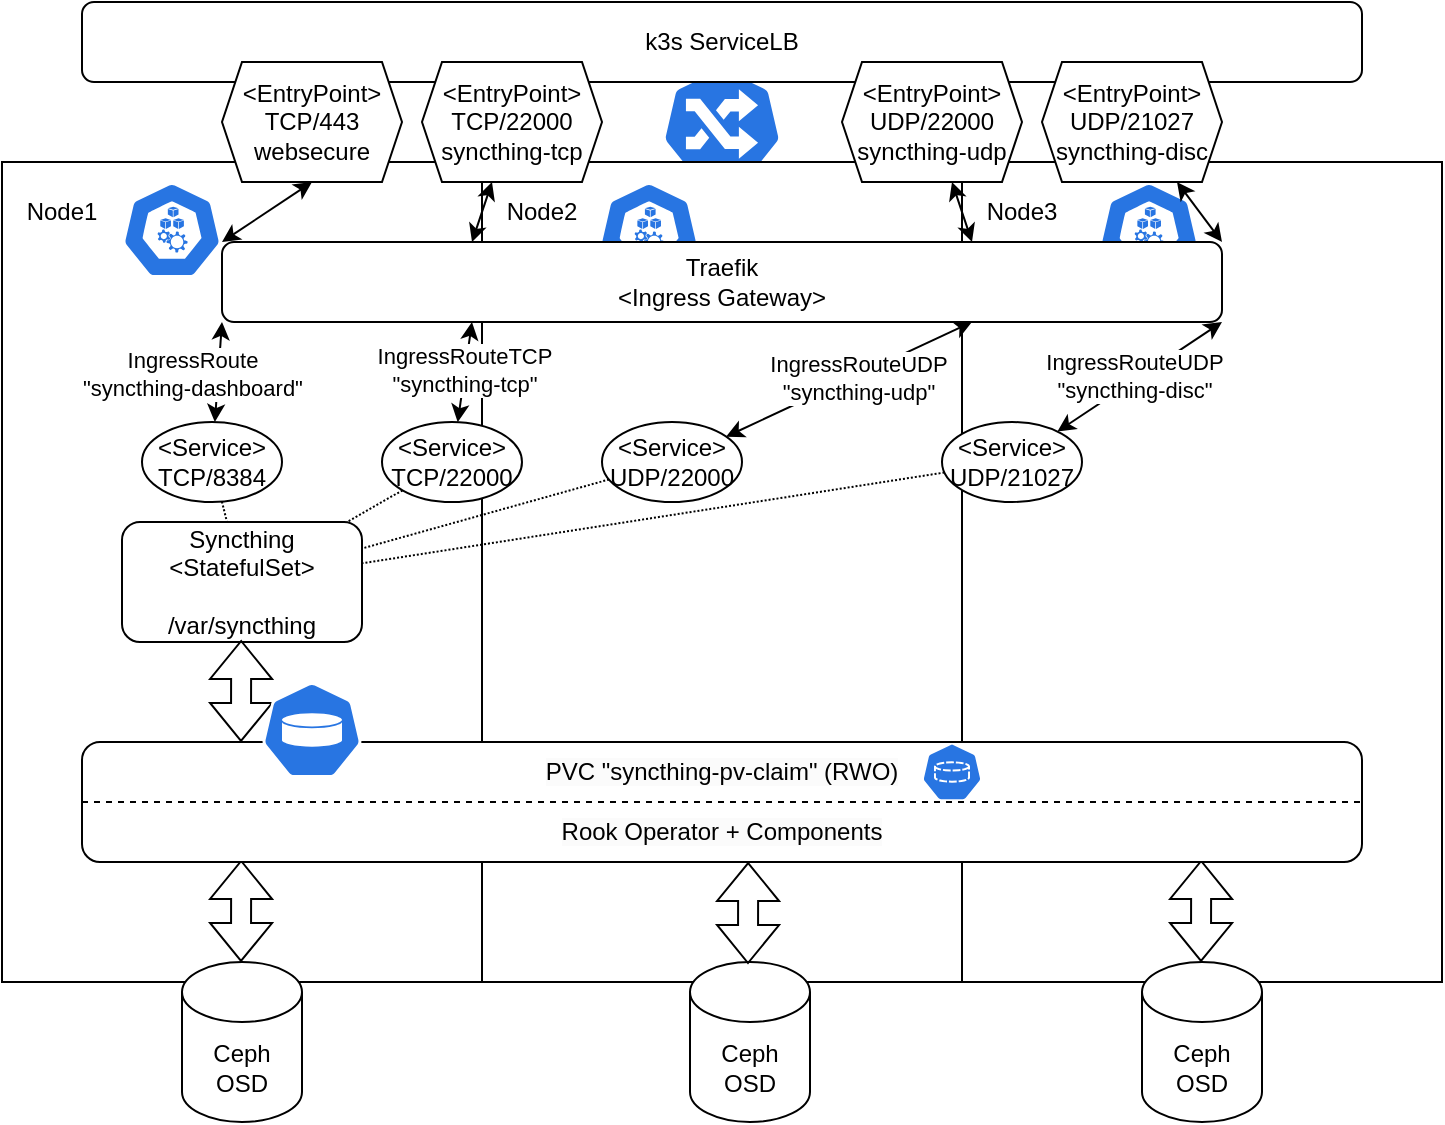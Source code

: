 <mxfile version="21.6.5" type="device">
  <diagram name="Seite-1" id="WY76_UIT-7cdqhVsJGH5">
    <mxGraphModel dx="954" dy="608" grid="1" gridSize="10" guides="1" tooltips="1" connect="1" arrows="1" fold="1" page="1" pageScale="1" pageWidth="827" pageHeight="1169" math="0" shadow="0">
      <root>
        <mxCell id="0" />
        <mxCell id="1" parent="0" />
        <mxCell id="g-BLfw2waqW90s4DqcR2-60" value="" style="sketch=0;html=1;dashed=0;whitespace=wrap;fillColor=#2875E2;strokeColor=#ffffff;points=[[0.005,0.63,0],[0.1,0.2,0],[0.9,0.2,0],[0.5,0,0],[0.995,0.63,0],[0.72,0.99,0],[0.5,1,0],[0.28,0.99,0]];verticalLabelPosition=bottom;align=center;verticalAlign=top;shape=mxgraph.kubernetes.icon;prIcon=ing" parent="1" vertex="1">
          <mxGeometry x="365" y="62" width="70" height="58" as="geometry" />
        </mxCell>
        <mxCell id="g-BLfw2waqW90s4DqcR2-8" value="" style="rounded=0;whiteSpace=wrap;html=1;" parent="1" vertex="1">
          <mxGeometry x="40" y="110" width="240" height="410" as="geometry" />
        </mxCell>
        <mxCell id="g-BLfw2waqW90s4DqcR2-9" value="" style="rounded=0;whiteSpace=wrap;html=1;" parent="1" vertex="1">
          <mxGeometry x="280" y="110" width="240" height="410" as="geometry" />
        </mxCell>
        <mxCell id="g-BLfw2waqW90s4DqcR2-10" value="" style="rounded=0;whiteSpace=wrap;html=1;" parent="1" vertex="1">
          <mxGeometry x="520" y="110" width="240" height="410" as="geometry" />
        </mxCell>
        <mxCell id="g-BLfw2waqW90s4DqcR2-11" value="Node1" style="text;html=1;strokeColor=none;fillColor=none;align=center;verticalAlign=middle;whiteSpace=wrap;rounded=0;" parent="1" vertex="1">
          <mxGeometry x="40" y="120" width="60" height="30" as="geometry" />
        </mxCell>
        <mxCell id="g-BLfw2waqW90s4DqcR2-12" value="Node2" style="text;html=1;strokeColor=none;fillColor=none;align=center;verticalAlign=middle;whiteSpace=wrap;rounded=0;" parent="1" vertex="1">
          <mxGeometry x="280" y="120" width="60" height="30" as="geometry" />
        </mxCell>
        <mxCell id="g-BLfw2waqW90s4DqcR2-13" value="Node3" style="text;html=1;strokeColor=none;fillColor=none;align=center;verticalAlign=middle;whiteSpace=wrap;rounded=0;" parent="1" vertex="1">
          <mxGeometry x="520" y="120" width="60" height="30" as="geometry" />
        </mxCell>
        <mxCell id="g-BLfw2waqW90s4DqcR2-15" value="Ceph OSD" style="shape=cylinder3;whiteSpace=wrap;html=1;boundedLbl=1;backgroundOutline=1;size=15;" parent="1" vertex="1">
          <mxGeometry x="130" y="510" width="60" height="80" as="geometry" />
        </mxCell>
        <mxCell id="g-BLfw2waqW90s4DqcR2-16" value="Ceph OSD" style="shape=cylinder3;whiteSpace=wrap;html=1;boundedLbl=1;backgroundOutline=1;size=15;" parent="1" vertex="1">
          <mxGeometry x="384" y="510" width="60" height="80" as="geometry" />
        </mxCell>
        <mxCell id="g-BLfw2waqW90s4DqcR2-17" value="Ceph OSD" style="shape=cylinder3;whiteSpace=wrap;html=1;boundedLbl=1;backgroundOutline=1;size=15;" parent="1" vertex="1">
          <mxGeometry x="610" y="510" width="60" height="80" as="geometry" />
        </mxCell>
        <mxCell id="g-BLfw2waqW90s4DqcR2-18" value="" style="shape=flexArrow;endArrow=classic;startArrow=classic;html=1;rounded=0;entryX=0.122;entryY=0.983;entryDx=0;entryDy=0;entryPerimeter=0;" parent="1" edge="1">
          <mxGeometry width="100" height="100" relative="1" as="geometry">
            <mxPoint x="159.5" y="510" as="sourcePoint" />
            <mxPoint x="159.58" y="458.98" as="targetPoint" />
          </mxGeometry>
        </mxCell>
        <mxCell id="g-BLfw2waqW90s4DqcR2-20" value="" style="shape=flexArrow;endArrow=classic;startArrow=classic;html=1;rounded=0;entryX=0.122;entryY=0.983;entryDx=0;entryDy=0;entryPerimeter=0;" parent="1" edge="1">
          <mxGeometry width="100" height="100" relative="1" as="geometry">
            <mxPoint x="413" y="511.02" as="sourcePoint" />
            <mxPoint x="413.08" y="460" as="targetPoint" />
          </mxGeometry>
        </mxCell>
        <mxCell id="g-BLfw2waqW90s4DqcR2-21" value="" style="shape=flexArrow;endArrow=classic;startArrow=classic;html=1;rounded=0;entryX=0.122;entryY=0.983;entryDx=0;entryDy=0;entryPerimeter=0;" parent="1" edge="1">
          <mxGeometry width="100" height="100" relative="1" as="geometry">
            <mxPoint x="639.5" y="510" as="sourcePoint" />
            <mxPoint x="639.58" y="458.98" as="targetPoint" />
          </mxGeometry>
        </mxCell>
        <mxCell id="g-BLfw2waqW90s4DqcR2-26" value="Syncthing &amp;lt;StatefulSet&amp;gt;&lt;br&gt;&lt;br&gt;/var/syncthing" style="rounded=1;whiteSpace=wrap;html=1;" parent="1" vertex="1">
          <mxGeometry x="100" y="290" width="120" height="60" as="geometry" />
        </mxCell>
        <mxCell id="g-BLfw2waqW90s4DqcR2-27" value="" style="shape=flexArrow;endArrow=classic;startArrow=classic;html=1;rounded=0;entryX=0.122;entryY=0.983;entryDx=0;entryDy=0;entryPerimeter=0;" parent="1" edge="1">
          <mxGeometry width="100" height="100" relative="1" as="geometry">
            <mxPoint x="159.5" y="400" as="sourcePoint" />
            <mxPoint x="159.58" y="348.98" as="targetPoint" />
          </mxGeometry>
        </mxCell>
        <mxCell id="g-BLfw2waqW90s4DqcR2-28" value="" style="group" parent="1" vertex="1" connectable="0">
          <mxGeometry x="80" y="400" width="640" height="60" as="geometry" />
        </mxCell>
        <mxCell id="g-BLfw2waqW90s4DqcR2-14" value="" style="rounded=1;whiteSpace=wrap;html=1;" parent="g-BLfw2waqW90s4DqcR2-28" vertex="1">
          <mxGeometry width="640" height="60" as="geometry" />
        </mxCell>
        <mxCell id="g-BLfw2waqW90s4DqcR2-22" value="" style="endArrow=none;dashed=1;html=1;rounded=0;entryX=1;entryY=0.5;entryDx=0;entryDy=0;exitX=0;exitY=0.5;exitDx=0;exitDy=0;" parent="g-BLfw2waqW90s4DqcR2-28" source="g-BLfw2waqW90s4DqcR2-14" target="g-BLfw2waqW90s4DqcR2-14" edge="1">
          <mxGeometry width="50" height="50" relative="1" as="geometry">
            <mxPoint x="300" y="-20" as="sourcePoint" />
            <mxPoint x="350" y="-70" as="targetPoint" />
          </mxGeometry>
        </mxCell>
        <mxCell id="g-BLfw2waqW90s4DqcR2-24" value="&lt;meta charset=&quot;utf-8&quot;&gt;&lt;span style=&quot;color: rgb(0, 0, 0); font-family: Helvetica; font-size: 12px; font-style: normal; font-variant-ligatures: normal; font-variant-caps: normal; font-weight: 400; letter-spacing: normal; orphans: 2; text-align: center; text-indent: 0px; text-transform: none; widows: 2; word-spacing: 0px; -webkit-text-stroke-width: 0px; background-color: rgb(251, 251, 251); text-decoration-thickness: initial; text-decoration-style: initial; text-decoration-color: initial; float: none; display: inline !important;&quot;&gt;PVC &quot;syncthing-pv-claim&quot; (RWO)&lt;/span&gt;" style="text;html=1;strokeColor=none;fillColor=none;align=center;verticalAlign=middle;whiteSpace=wrap;rounded=0;" parent="g-BLfw2waqW90s4DqcR2-28" vertex="1">
          <mxGeometry x="210" width="220" height="30" as="geometry" />
        </mxCell>
        <mxCell id="g-BLfw2waqW90s4DqcR2-25" value="&lt;span style=&quot;color: rgb(0, 0, 0); font-family: Helvetica; font-size: 12px; font-style: normal; font-variant-ligatures: normal; font-variant-caps: normal; font-weight: 400; letter-spacing: normal; orphans: 2; text-align: center; text-indent: 0px; text-transform: none; widows: 2; word-spacing: 0px; -webkit-text-stroke-width: 0px; background-color: rgb(251, 251, 251); text-decoration-thickness: initial; text-decoration-style: initial; text-decoration-color: initial; float: none; display: inline !important;&quot;&gt;Rook Operator + Components&lt;br&gt;&lt;/span&gt;" style="text;html=1;strokeColor=none;fillColor=none;align=center;verticalAlign=middle;whiteSpace=wrap;rounded=0;" parent="g-BLfw2waqW90s4DqcR2-28" vertex="1">
          <mxGeometry x="210" y="30" width="220" height="30" as="geometry" />
        </mxCell>
        <mxCell id="g-BLfw2waqW90s4DqcR2-39" value="" style="sketch=0;html=1;dashed=0;whitespace=wrap;fillColor=#2875E2;strokeColor=#ffffff;points=[[0.005,0.63,0],[0.1,0.2,0],[0.9,0.2,0],[0.5,0,0],[0.995,0.63,0],[0.72,0.99,0],[0.5,1,0],[0.28,0.99,0]];verticalLabelPosition=bottom;align=center;verticalAlign=top;shape=mxgraph.kubernetes.icon;prIcon=pv" parent="g-BLfw2waqW90s4DqcR2-28" vertex="1">
          <mxGeometry x="90" y="-30" width="50" height="48" as="geometry" />
        </mxCell>
        <mxCell id="g-BLfw2waqW90s4DqcR2-42" value="" style="sketch=0;html=1;dashed=0;whitespace=wrap;fillColor=#2875E2;strokeColor=#ffffff;points=[[0.005,0.63,0],[0.1,0.2,0],[0.9,0.2,0],[0.5,0,0],[0.995,0.63,0],[0.72,0.99,0],[0.5,1,0],[0.28,0.99,0]];verticalLabelPosition=bottom;align=center;verticalAlign=top;shape=mxgraph.kubernetes.icon;prIcon=pvc" parent="g-BLfw2waqW90s4DqcR2-28" vertex="1">
          <mxGeometry x="420" width="30" height="30" as="geometry" />
        </mxCell>
        <mxCell id="g-BLfw2waqW90s4DqcR2-34" style="rounded=0;orthogonalLoop=1;jettySize=auto;html=1;strokeWidth=1;dashed=1;endArrow=none;endFill=0;dashPattern=1 1;" parent="1" source="g-BLfw2waqW90s4DqcR2-30" target="g-BLfw2waqW90s4DqcR2-26" edge="1">
          <mxGeometry relative="1" as="geometry" />
        </mxCell>
        <mxCell id="g-BLfw2waqW90s4DqcR2-30" value="&amp;lt;Service&amp;gt;&lt;br&gt;TCP/8384" style="ellipse;whiteSpace=wrap;html=1;" parent="1" vertex="1">
          <mxGeometry x="110" y="240" width="70" height="40" as="geometry" />
        </mxCell>
        <mxCell id="g-BLfw2waqW90s4DqcR2-32" value="&amp;lt;Service&amp;gt;&lt;br&gt;UDP/22000" style="ellipse;whiteSpace=wrap;html=1;" parent="1" vertex="1">
          <mxGeometry x="340" y="240" width="70" height="40" as="geometry" />
        </mxCell>
        <mxCell id="g-BLfw2waqW90s4DqcR2-35" style="rounded=0;orthogonalLoop=1;jettySize=auto;html=1;strokeWidth=1;dashed=1;endArrow=none;endFill=0;dashPattern=1 1;" parent="1" source="g-BLfw2waqW90s4DqcR2-31" target="g-BLfw2waqW90s4DqcR2-26" edge="1">
          <mxGeometry relative="1" as="geometry">
            <mxPoint x="145" y="270" as="sourcePoint" />
            <mxPoint x="140" y="300" as="targetPoint" />
          </mxGeometry>
        </mxCell>
        <mxCell id="g-BLfw2waqW90s4DqcR2-36" style="rounded=0;orthogonalLoop=1;jettySize=auto;html=1;strokeWidth=1;dashed=1;endArrow=none;endFill=0;dashPattern=1 1;" parent="1" source="g-BLfw2waqW90s4DqcR2-32" target="g-BLfw2waqW90s4DqcR2-26" edge="1">
          <mxGeometry relative="1" as="geometry">
            <mxPoint x="240" y="268" as="sourcePoint" />
            <mxPoint x="204" y="300" as="targetPoint" />
          </mxGeometry>
        </mxCell>
        <mxCell id="g-BLfw2waqW90s4DqcR2-37" style="rounded=0;orthogonalLoop=1;jettySize=auto;html=1;strokeWidth=1;dashed=1;endArrow=none;endFill=0;dashPattern=1 1;" parent="1" source="g-BLfw2waqW90s4DqcR2-33" target="g-BLfw2waqW90s4DqcR2-26" edge="1">
          <mxGeometry relative="1" as="geometry">
            <mxPoint x="320" y="266" as="sourcePoint" />
            <mxPoint x="230" y="304" as="targetPoint" />
          </mxGeometry>
        </mxCell>
        <mxCell id="g-BLfw2waqW90s4DqcR2-38" value="" style="sketch=0;html=1;dashed=0;whitespace=wrap;fillColor=#2875E2;strokeColor=#ffffff;points=[[0.005,0.63,0],[0.1,0.2,0],[0.9,0.2,0],[0.5,0,0],[0.995,0.63,0],[0.72,0.99,0],[0.5,1,0],[0.28,0.99,0]];verticalLabelPosition=bottom;align=center;verticalAlign=top;shape=mxgraph.kubernetes.icon;prIcon=node" parent="1" vertex="1">
          <mxGeometry x="100" y="120" width="50" height="48" as="geometry" />
        </mxCell>
        <mxCell id="g-BLfw2waqW90s4DqcR2-31" value="&amp;lt;Service&amp;gt;&lt;br&gt;TCP/22000" style="ellipse;whiteSpace=wrap;html=1;" parent="1" vertex="1">
          <mxGeometry x="230" y="240" width="70" height="40" as="geometry" />
        </mxCell>
        <mxCell id="g-BLfw2waqW90s4DqcR2-33" value="&amp;lt;Service&amp;gt;&lt;br&gt;UDP/21027" style="ellipse;whiteSpace=wrap;html=1;" parent="1" vertex="1">
          <mxGeometry x="510" y="240" width="70" height="40" as="geometry" />
        </mxCell>
        <mxCell id="g-BLfw2waqW90s4DqcR2-45" value="" style="group" parent="1" vertex="1" connectable="0">
          <mxGeometry x="150" y="150" width="500" height="40" as="geometry" />
        </mxCell>
        <mxCell id="g-BLfw2waqW90s4DqcR2-41" value="" style="sketch=0;html=1;dashed=0;whitespace=wrap;fillColor=#2875E2;strokeColor=#ffffff;points=[[0.005,0.63,0],[0.1,0.2,0],[0.9,0.2,0],[0.5,0,0],[0.995,0.63,0],[0.72,0.99,0],[0.5,1,0],[0.28,0.99,0]];verticalLabelPosition=bottom;align=center;verticalAlign=top;shape=mxgraph.kubernetes.icon;prIcon=node" parent="g-BLfw2waqW90s4DqcR2-45" vertex="1">
          <mxGeometry x="437.5" y="-30" width="52.083" height="48" as="geometry" />
        </mxCell>
        <mxCell id="g-BLfw2waqW90s4DqcR2-40" value="" style="sketch=0;html=1;dashed=0;whitespace=wrap;fillColor=#2875E2;strokeColor=#ffffff;points=[[0.005,0.63,0],[0.1,0.2,0],[0.9,0.2,0],[0.5,0,0],[0.995,0.63,0],[0.72,0.99,0],[0.5,1,0],[0.28,0.99,0]];verticalLabelPosition=bottom;align=center;verticalAlign=top;shape=mxgraph.kubernetes.icon;prIcon=node" parent="g-BLfw2waqW90s4DqcR2-45" vertex="1">
          <mxGeometry x="187.5" y="-30" width="52.083" height="48" as="geometry" />
        </mxCell>
        <mxCell id="g-BLfw2waqW90s4DqcR2-43" value="Traefik&lt;br&gt;&amp;lt;Ingress Gateway&amp;gt;" style="rounded=1;whiteSpace=wrap;html=1;" parent="g-BLfw2waqW90s4DqcR2-45" vertex="1">
          <mxGeometry width="500.0" height="40" as="geometry" />
        </mxCell>
        <mxCell id="g-BLfw2waqW90s4DqcR2-46" value="IngressRoute&lt;br&gt;&quot;syncthing-dashboard&quot;" style="endArrow=classic;startArrow=classic;html=1;rounded=0;entryX=0;entryY=1;entryDx=0;entryDy=0;" parent="1" source="g-BLfw2waqW90s4DqcR2-30" target="g-BLfw2waqW90s4DqcR2-43" edge="1">
          <mxGeometry x="-0.065" y="13" width="50" height="50" relative="1" as="geometry">
            <mxPoint x="135" y="260" as="sourcePoint" />
            <mxPoint x="185" y="210" as="targetPoint" />
            <mxPoint as="offset" />
          </mxGeometry>
        </mxCell>
        <mxCell id="g-BLfw2waqW90s4DqcR2-47" value="" style="endArrow=classic;startArrow=classic;html=1;rounded=0;entryX=0.25;entryY=1;entryDx=0;entryDy=0;" parent="1" source="g-BLfw2waqW90s4DqcR2-31" target="g-BLfw2waqW90s4DqcR2-43" edge="1">
          <mxGeometry width="50" height="50" relative="1" as="geometry">
            <mxPoint x="187" y="262" as="sourcePoint" />
            <mxPoint x="350" y="220" as="targetPoint" />
          </mxGeometry>
        </mxCell>
        <mxCell id="g-BLfw2waqW90s4DqcR2-52" value="IngressRouteTCP&lt;br&gt;&quot;syncthing-tcp&quot;" style="edgeLabel;html=1;align=center;verticalAlign=middle;resizable=0;points=[];" parent="g-BLfw2waqW90s4DqcR2-47" vertex="1" connectable="0">
          <mxGeometry x="0.036" y="1" relative="1" as="geometry">
            <mxPoint as="offset" />
          </mxGeometry>
        </mxCell>
        <mxCell id="g-BLfw2waqW90s4DqcR2-48" value="" style="endArrow=classic;startArrow=classic;html=1;rounded=0;entryX=0.75;entryY=1;entryDx=0;entryDy=0;" parent="1" source="g-BLfw2waqW90s4DqcR2-32" target="g-BLfw2waqW90s4DqcR2-43" edge="1">
          <mxGeometry width="50" height="50" relative="1" as="geometry">
            <mxPoint x="302" y="257" as="sourcePoint" />
            <mxPoint x="380" y="220" as="targetPoint" />
          </mxGeometry>
        </mxCell>
        <mxCell id="g-BLfw2waqW90s4DqcR2-53" value="IngressRouteUDP&lt;br&gt;&quot;syncthing-udp&quot;" style="edgeLabel;html=1;align=center;verticalAlign=middle;resizable=0;points=[];" parent="g-BLfw2waqW90s4DqcR2-48" vertex="1" connectable="0">
          <mxGeometry x="0.06" y="-1" relative="1" as="geometry">
            <mxPoint as="offset" />
          </mxGeometry>
        </mxCell>
        <mxCell id="g-BLfw2waqW90s4DqcR2-49" value="" style="endArrow=classic;startArrow=classic;html=1;rounded=0;entryX=1;entryY=1;entryDx=0;entryDy=0;" parent="1" source="g-BLfw2waqW90s4DqcR2-33" target="g-BLfw2waqW90s4DqcR2-43" edge="1">
          <mxGeometry width="50" height="50" relative="1" as="geometry">
            <mxPoint x="404" y="253" as="sourcePoint" />
            <mxPoint x="440" y="220" as="targetPoint" />
          </mxGeometry>
        </mxCell>
        <mxCell id="g-BLfw2waqW90s4DqcR2-54" value="IngressRouteUDP&lt;br&gt;&quot;syncthing-disc&quot;" style="edgeLabel;html=1;align=center;verticalAlign=middle;resizable=0;points=[];" parent="g-BLfw2waqW90s4DqcR2-49" vertex="1" connectable="0">
          <mxGeometry x="-0.072" y="3" relative="1" as="geometry">
            <mxPoint x="1" as="offset" />
          </mxGeometry>
        </mxCell>
        <mxCell id="g-BLfw2waqW90s4DqcR2-55" value="k3s ServiceLB" style="rounded=1;whiteSpace=wrap;html=1;verticalAlign=middle;" parent="1" vertex="1">
          <mxGeometry x="80" y="30" width="640" height="40" as="geometry" />
        </mxCell>
        <mxCell id="g-BLfw2waqW90s4DqcR2-56" value="&amp;lt;EntryPoint&amp;gt;&lt;br&gt;TCP/443 websecure" style="shape=hexagon;perimeter=hexagonPerimeter2;whiteSpace=wrap;html=1;fixedSize=1;size=10;" parent="1" vertex="1">
          <mxGeometry x="150" y="60" width="90" height="60" as="geometry" />
        </mxCell>
        <mxCell id="g-BLfw2waqW90s4DqcR2-57" value="&amp;lt;EntryPoint&amp;gt;&lt;br&gt;TCP/22000 syncthing-tcp" style="shape=hexagon;perimeter=hexagonPerimeter2;whiteSpace=wrap;html=1;fixedSize=1;size=10;" parent="1" vertex="1">
          <mxGeometry x="250" y="60" width="90" height="60" as="geometry" />
        </mxCell>
        <mxCell id="g-BLfw2waqW90s4DqcR2-58" value="&amp;lt;EntryPoint&amp;gt;&lt;br&gt;UDP/22000 syncthing-udp" style="shape=hexagon;perimeter=hexagonPerimeter2;whiteSpace=wrap;html=1;fixedSize=1;size=10;" parent="1" vertex="1">
          <mxGeometry x="460" y="60" width="90" height="60" as="geometry" />
        </mxCell>
        <mxCell id="g-BLfw2waqW90s4DqcR2-59" value="&amp;lt;EntryPoint&amp;gt;&lt;br&gt;UDP/21027 syncthing-disc" style="shape=hexagon;perimeter=hexagonPerimeter2;whiteSpace=wrap;html=1;fixedSize=1;size=10;" parent="1" vertex="1">
          <mxGeometry x="560" y="60" width="90" height="60" as="geometry" />
        </mxCell>
        <mxCell id="g-BLfw2waqW90s4DqcR2-63" style="rounded=0;orthogonalLoop=1;jettySize=auto;html=1;startArrow=classic;startFill=1;exitX=0;exitY=0;exitDx=0;exitDy=0;entryX=0.5;entryY=1;entryDx=0;entryDy=0;" parent="1" source="g-BLfw2waqW90s4DqcR2-43" edge="1" target="g-BLfw2waqW90s4DqcR2-56">
          <mxGeometry relative="1" as="geometry">
            <mxPoint x="190" y="60" as="targetPoint" />
            <mxPoint x="150" y="140" as="sourcePoint" />
          </mxGeometry>
        </mxCell>
        <mxCell id="g-BLfw2waqW90s4DqcR2-64" style="rounded=0;orthogonalLoop=1;jettySize=auto;html=1;exitX=0.25;exitY=0;exitDx=0;exitDy=0;startArrow=classic;startFill=1;" parent="1" source="g-BLfw2waqW90s4DqcR2-43" target="g-BLfw2waqW90s4DqcR2-57" edge="1">
          <mxGeometry relative="1" as="geometry">
            <mxPoint x="295" y="150" as="sourcePoint" />
            <mxPoint x="325" y="60" as="targetPoint" />
          </mxGeometry>
        </mxCell>
        <mxCell id="g-BLfw2waqW90s4DqcR2-65" style="rounded=0;orthogonalLoop=1;jettySize=auto;html=1;exitX=0.75;exitY=0;exitDx=0;exitDy=0;startArrow=classic;startFill=1;" parent="1" source="g-BLfw2waqW90s4DqcR2-43" target="g-BLfw2waqW90s4DqcR2-58" edge="1">
          <mxGeometry relative="1" as="geometry">
            <mxPoint x="290" y="160" as="sourcePoint" />
            <mxPoint x="331" y="70" as="targetPoint" />
          </mxGeometry>
        </mxCell>
        <mxCell id="g-BLfw2waqW90s4DqcR2-66" style="rounded=0;orthogonalLoop=1;jettySize=auto;html=1;exitX=1;exitY=0;exitDx=0;exitDy=0;startArrow=classic;startFill=1;" parent="1" source="g-BLfw2waqW90s4DqcR2-43" target="g-BLfw2waqW90s4DqcR2-59" edge="1">
          <mxGeometry relative="1" as="geometry">
            <mxPoint x="530" y="160" as="sourcePoint" />
            <mxPoint x="489" y="70" as="targetPoint" />
          </mxGeometry>
        </mxCell>
      </root>
    </mxGraphModel>
  </diagram>
</mxfile>
